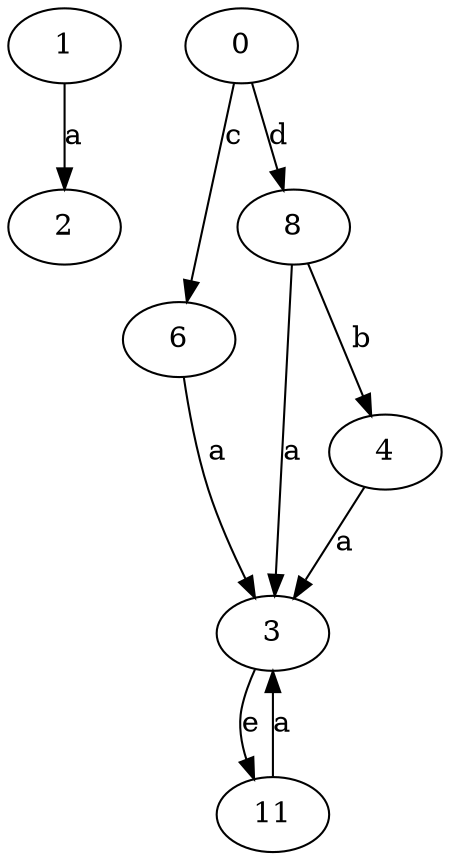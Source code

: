 strict digraph  {
2;
3;
4;
6;
8;
0;
1;
11;
3 -> 11  [label=e];
4 -> 3  [label=a];
6 -> 3  [label=a];
8 -> 3  [label=a];
8 -> 4  [label=b];
0 -> 6  [label=c];
0 -> 8  [label=d];
1 -> 2  [label=a];
11 -> 3  [label=a];
}
